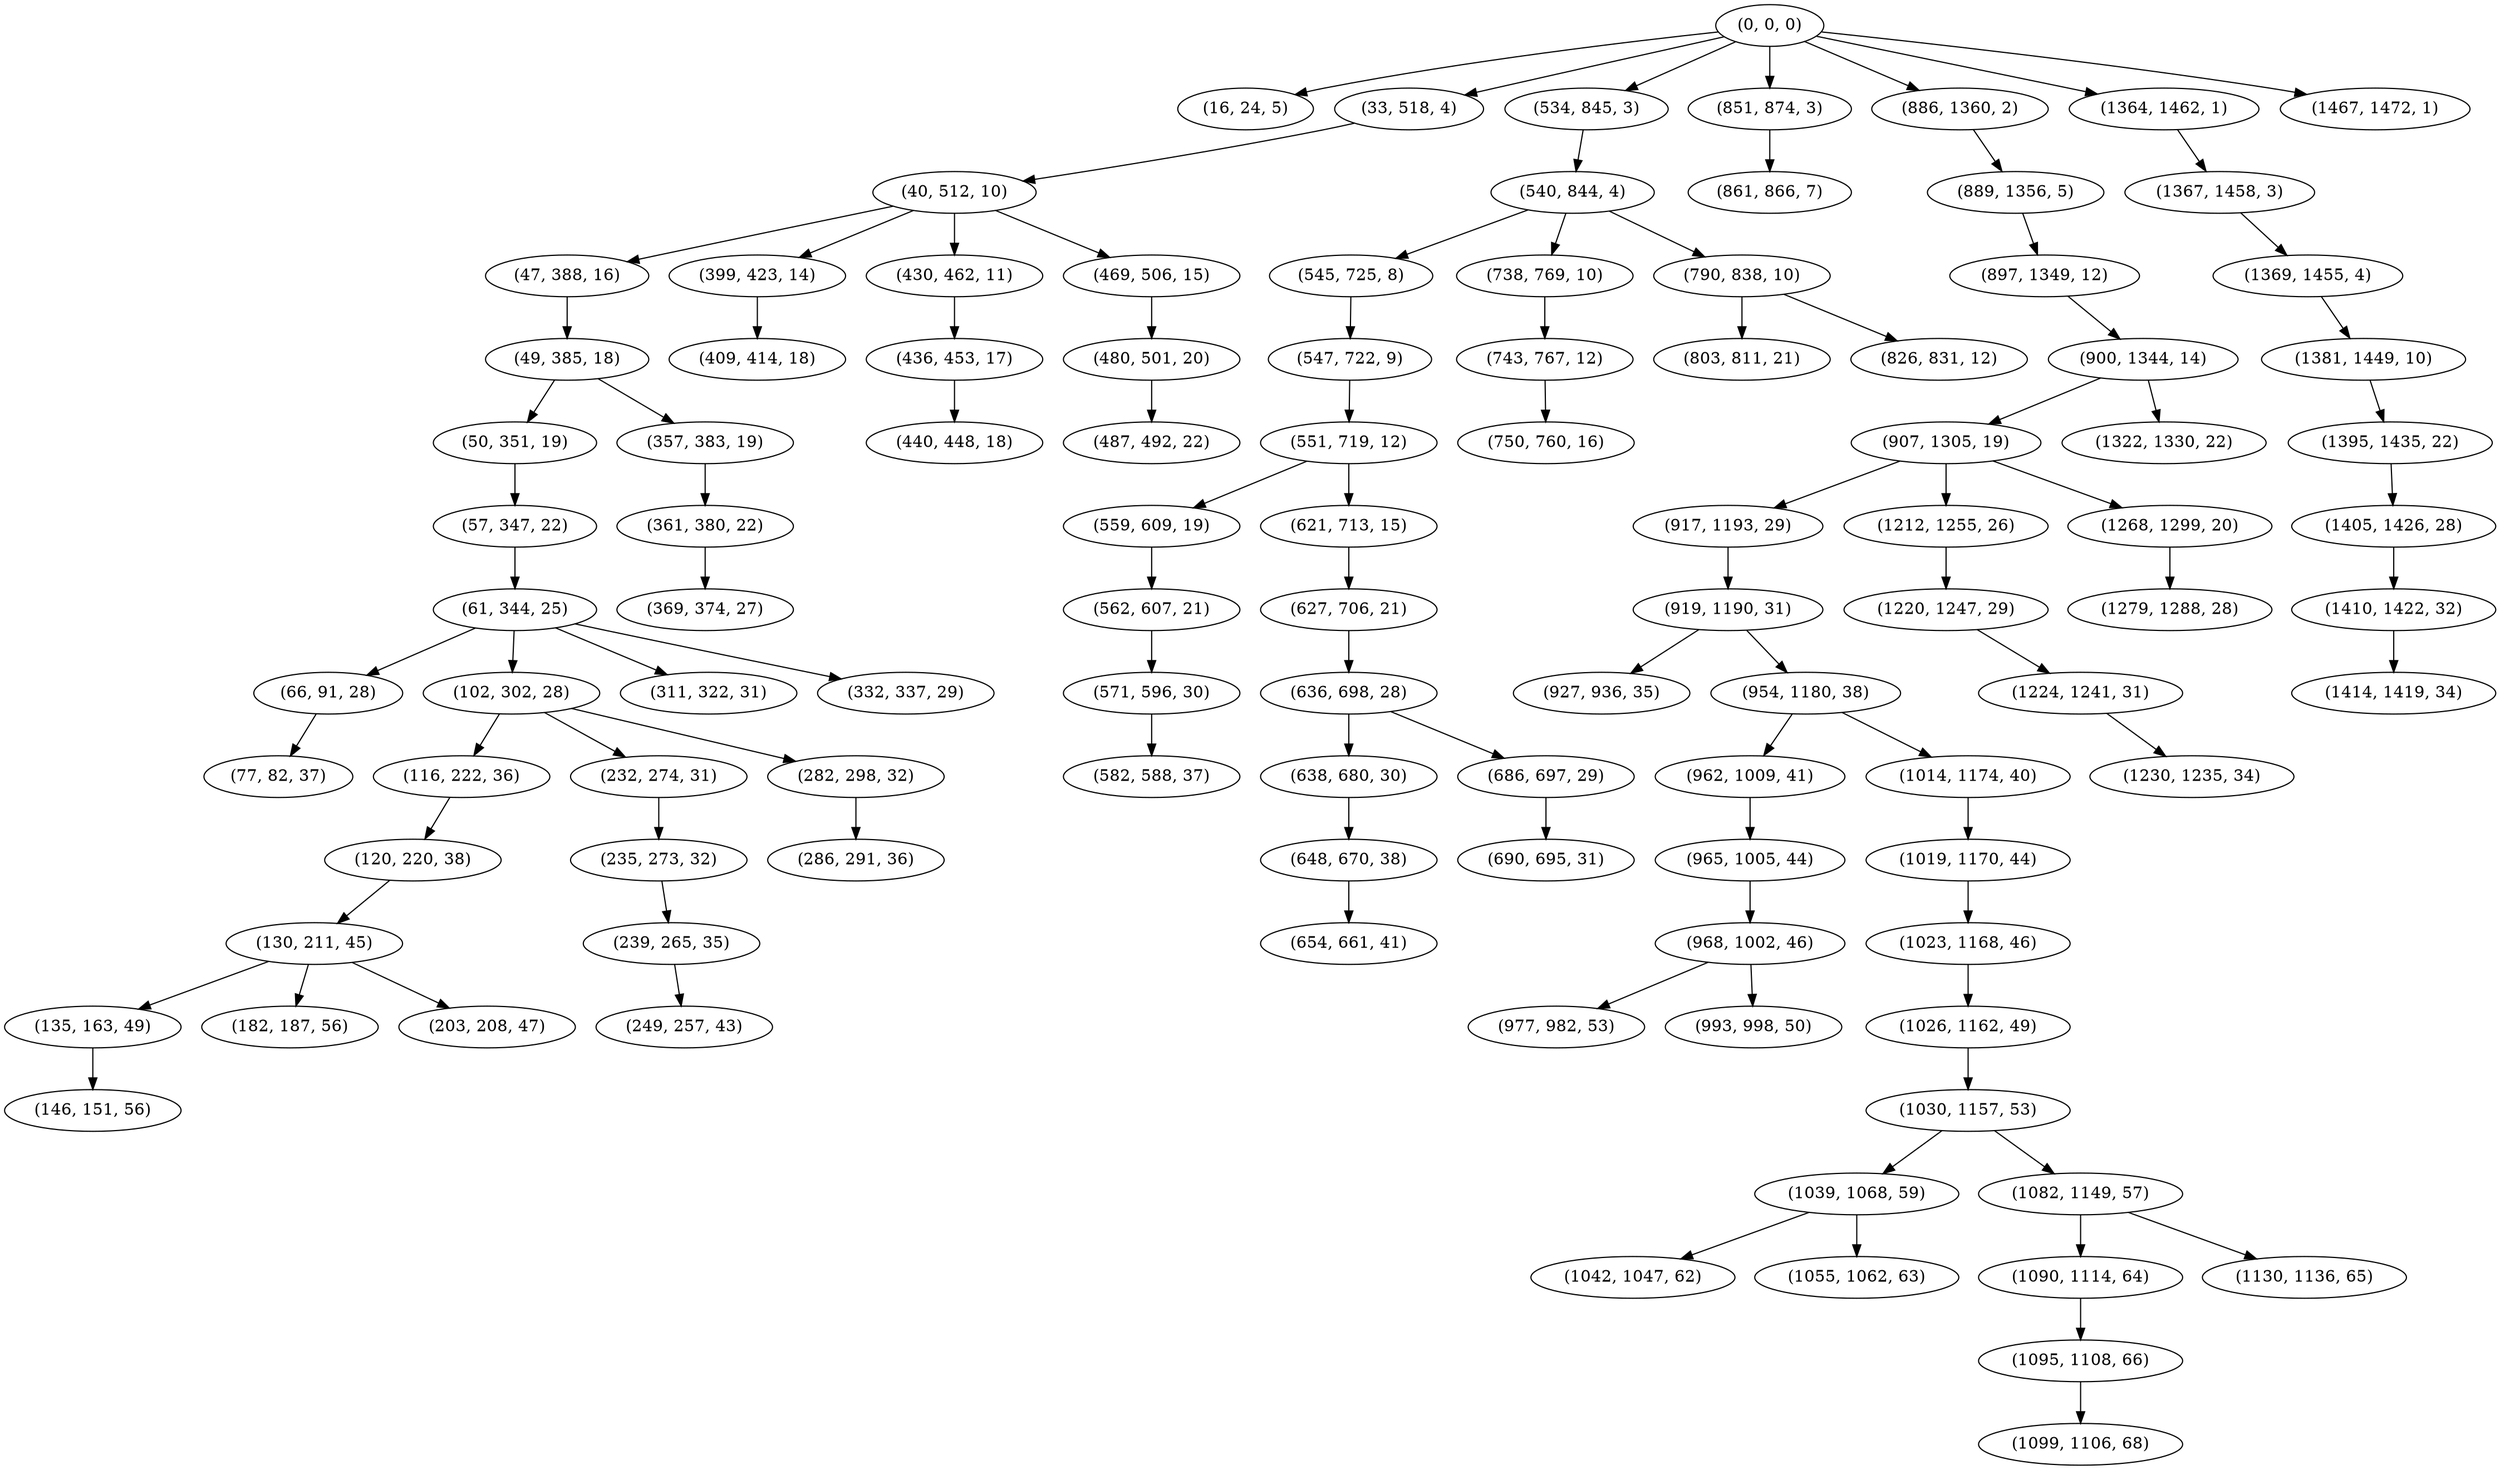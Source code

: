 digraph tree {
    "(0, 0, 0)";
    "(16, 24, 5)";
    "(33, 518, 4)";
    "(40, 512, 10)";
    "(47, 388, 16)";
    "(49, 385, 18)";
    "(50, 351, 19)";
    "(57, 347, 22)";
    "(61, 344, 25)";
    "(66, 91, 28)";
    "(77, 82, 37)";
    "(102, 302, 28)";
    "(116, 222, 36)";
    "(120, 220, 38)";
    "(130, 211, 45)";
    "(135, 163, 49)";
    "(146, 151, 56)";
    "(182, 187, 56)";
    "(203, 208, 47)";
    "(232, 274, 31)";
    "(235, 273, 32)";
    "(239, 265, 35)";
    "(249, 257, 43)";
    "(282, 298, 32)";
    "(286, 291, 36)";
    "(311, 322, 31)";
    "(332, 337, 29)";
    "(357, 383, 19)";
    "(361, 380, 22)";
    "(369, 374, 27)";
    "(399, 423, 14)";
    "(409, 414, 18)";
    "(430, 462, 11)";
    "(436, 453, 17)";
    "(440, 448, 18)";
    "(469, 506, 15)";
    "(480, 501, 20)";
    "(487, 492, 22)";
    "(534, 845, 3)";
    "(540, 844, 4)";
    "(545, 725, 8)";
    "(547, 722, 9)";
    "(551, 719, 12)";
    "(559, 609, 19)";
    "(562, 607, 21)";
    "(571, 596, 30)";
    "(582, 588, 37)";
    "(621, 713, 15)";
    "(627, 706, 21)";
    "(636, 698, 28)";
    "(638, 680, 30)";
    "(648, 670, 38)";
    "(654, 661, 41)";
    "(686, 697, 29)";
    "(690, 695, 31)";
    "(738, 769, 10)";
    "(743, 767, 12)";
    "(750, 760, 16)";
    "(790, 838, 10)";
    "(803, 811, 21)";
    "(826, 831, 12)";
    "(851, 874, 3)";
    "(861, 866, 7)";
    "(886, 1360, 2)";
    "(889, 1356, 5)";
    "(897, 1349, 12)";
    "(900, 1344, 14)";
    "(907, 1305, 19)";
    "(917, 1193, 29)";
    "(919, 1190, 31)";
    "(927, 936, 35)";
    "(954, 1180, 38)";
    "(962, 1009, 41)";
    "(965, 1005, 44)";
    "(968, 1002, 46)";
    "(977, 982, 53)";
    "(993, 998, 50)";
    "(1014, 1174, 40)";
    "(1019, 1170, 44)";
    "(1023, 1168, 46)";
    "(1026, 1162, 49)";
    "(1030, 1157, 53)";
    "(1039, 1068, 59)";
    "(1042, 1047, 62)";
    "(1055, 1062, 63)";
    "(1082, 1149, 57)";
    "(1090, 1114, 64)";
    "(1095, 1108, 66)";
    "(1099, 1106, 68)";
    "(1130, 1136, 65)";
    "(1212, 1255, 26)";
    "(1220, 1247, 29)";
    "(1224, 1241, 31)";
    "(1230, 1235, 34)";
    "(1268, 1299, 20)";
    "(1279, 1288, 28)";
    "(1322, 1330, 22)";
    "(1364, 1462, 1)";
    "(1367, 1458, 3)";
    "(1369, 1455, 4)";
    "(1381, 1449, 10)";
    "(1395, 1435, 22)";
    "(1405, 1426, 28)";
    "(1410, 1422, 32)";
    "(1414, 1419, 34)";
    "(1467, 1472, 1)";
    "(0, 0, 0)" -> "(16, 24, 5)";
    "(0, 0, 0)" -> "(33, 518, 4)";
    "(0, 0, 0)" -> "(534, 845, 3)";
    "(0, 0, 0)" -> "(851, 874, 3)";
    "(0, 0, 0)" -> "(886, 1360, 2)";
    "(0, 0, 0)" -> "(1364, 1462, 1)";
    "(0, 0, 0)" -> "(1467, 1472, 1)";
    "(33, 518, 4)" -> "(40, 512, 10)";
    "(40, 512, 10)" -> "(47, 388, 16)";
    "(40, 512, 10)" -> "(399, 423, 14)";
    "(40, 512, 10)" -> "(430, 462, 11)";
    "(40, 512, 10)" -> "(469, 506, 15)";
    "(47, 388, 16)" -> "(49, 385, 18)";
    "(49, 385, 18)" -> "(50, 351, 19)";
    "(49, 385, 18)" -> "(357, 383, 19)";
    "(50, 351, 19)" -> "(57, 347, 22)";
    "(57, 347, 22)" -> "(61, 344, 25)";
    "(61, 344, 25)" -> "(66, 91, 28)";
    "(61, 344, 25)" -> "(102, 302, 28)";
    "(61, 344, 25)" -> "(311, 322, 31)";
    "(61, 344, 25)" -> "(332, 337, 29)";
    "(66, 91, 28)" -> "(77, 82, 37)";
    "(102, 302, 28)" -> "(116, 222, 36)";
    "(102, 302, 28)" -> "(232, 274, 31)";
    "(102, 302, 28)" -> "(282, 298, 32)";
    "(116, 222, 36)" -> "(120, 220, 38)";
    "(120, 220, 38)" -> "(130, 211, 45)";
    "(130, 211, 45)" -> "(135, 163, 49)";
    "(130, 211, 45)" -> "(182, 187, 56)";
    "(130, 211, 45)" -> "(203, 208, 47)";
    "(135, 163, 49)" -> "(146, 151, 56)";
    "(232, 274, 31)" -> "(235, 273, 32)";
    "(235, 273, 32)" -> "(239, 265, 35)";
    "(239, 265, 35)" -> "(249, 257, 43)";
    "(282, 298, 32)" -> "(286, 291, 36)";
    "(357, 383, 19)" -> "(361, 380, 22)";
    "(361, 380, 22)" -> "(369, 374, 27)";
    "(399, 423, 14)" -> "(409, 414, 18)";
    "(430, 462, 11)" -> "(436, 453, 17)";
    "(436, 453, 17)" -> "(440, 448, 18)";
    "(469, 506, 15)" -> "(480, 501, 20)";
    "(480, 501, 20)" -> "(487, 492, 22)";
    "(534, 845, 3)" -> "(540, 844, 4)";
    "(540, 844, 4)" -> "(545, 725, 8)";
    "(540, 844, 4)" -> "(738, 769, 10)";
    "(540, 844, 4)" -> "(790, 838, 10)";
    "(545, 725, 8)" -> "(547, 722, 9)";
    "(547, 722, 9)" -> "(551, 719, 12)";
    "(551, 719, 12)" -> "(559, 609, 19)";
    "(551, 719, 12)" -> "(621, 713, 15)";
    "(559, 609, 19)" -> "(562, 607, 21)";
    "(562, 607, 21)" -> "(571, 596, 30)";
    "(571, 596, 30)" -> "(582, 588, 37)";
    "(621, 713, 15)" -> "(627, 706, 21)";
    "(627, 706, 21)" -> "(636, 698, 28)";
    "(636, 698, 28)" -> "(638, 680, 30)";
    "(636, 698, 28)" -> "(686, 697, 29)";
    "(638, 680, 30)" -> "(648, 670, 38)";
    "(648, 670, 38)" -> "(654, 661, 41)";
    "(686, 697, 29)" -> "(690, 695, 31)";
    "(738, 769, 10)" -> "(743, 767, 12)";
    "(743, 767, 12)" -> "(750, 760, 16)";
    "(790, 838, 10)" -> "(803, 811, 21)";
    "(790, 838, 10)" -> "(826, 831, 12)";
    "(851, 874, 3)" -> "(861, 866, 7)";
    "(886, 1360, 2)" -> "(889, 1356, 5)";
    "(889, 1356, 5)" -> "(897, 1349, 12)";
    "(897, 1349, 12)" -> "(900, 1344, 14)";
    "(900, 1344, 14)" -> "(907, 1305, 19)";
    "(900, 1344, 14)" -> "(1322, 1330, 22)";
    "(907, 1305, 19)" -> "(917, 1193, 29)";
    "(907, 1305, 19)" -> "(1212, 1255, 26)";
    "(907, 1305, 19)" -> "(1268, 1299, 20)";
    "(917, 1193, 29)" -> "(919, 1190, 31)";
    "(919, 1190, 31)" -> "(927, 936, 35)";
    "(919, 1190, 31)" -> "(954, 1180, 38)";
    "(954, 1180, 38)" -> "(962, 1009, 41)";
    "(954, 1180, 38)" -> "(1014, 1174, 40)";
    "(962, 1009, 41)" -> "(965, 1005, 44)";
    "(965, 1005, 44)" -> "(968, 1002, 46)";
    "(968, 1002, 46)" -> "(977, 982, 53)";
    "(968, 1002, 46)" -> "(993, 998, 50)";
    "(1014, 1174, 40)" -> "(1019, 1170, 44)";
    "(1019, 1170, 44)" -> "(1023, 1168, 46)";
    "(1023, 1168, 46)" -> "(1026, 1162, 49)";
    "(1026, 1162, 49)" -> "(1030, 1157, 53)";
    "(1030, 1157, 53)" -> "(1039, 1068, 59)";
    "(1030, 1157, 53)" -> "(1082, 1149, 57)";
    "(1039, 1068, 59)" -> "(1042, 1047, 62)";
    "(1039, 1068, 59)" -> "(1055, 1062, 63)";
    "(1082, 1149, 57)" -> "(1090, 1114, 64)";
    "(1082, 1149, 57)" -> "(1130, 1136, 65)";
    "(1090, 1114, 64)" -> "(1095, 1108, 66)";
    "(1095, 1108, 66)" -> "(1099, 1106, 68)";
    "(1212, 1255, 26)" -> "(1220, 1247, 29)";
    "(1220, 1247, 29)" -> "(1224, 1241, 31)";
    "(1224, 1241, 31)" -> "(1230, 1235, 34)";
    "(1268, 1299, 20)" -> "(1279, 1288, 28)";
    "(1364, 1462, 1)" -> "(1367, 1458, 3)";
    "(1367, 1458, 3)" -> "(1369, 1455, 4)";
    "(1369, 1455, 4)" -> "(1381, 1449, 10)";
    "(1381, 1449, 10)" -> "(1395, 1435, 22)";
    "(1395, 1435, 22)" -> "(1405, 1426, 28)";
    "(1405, 1426, 28)" -> "(1410, 1422, 32)";
    "(1410, 1422, 32)" -> "(1414, 1419, 34)";
}
